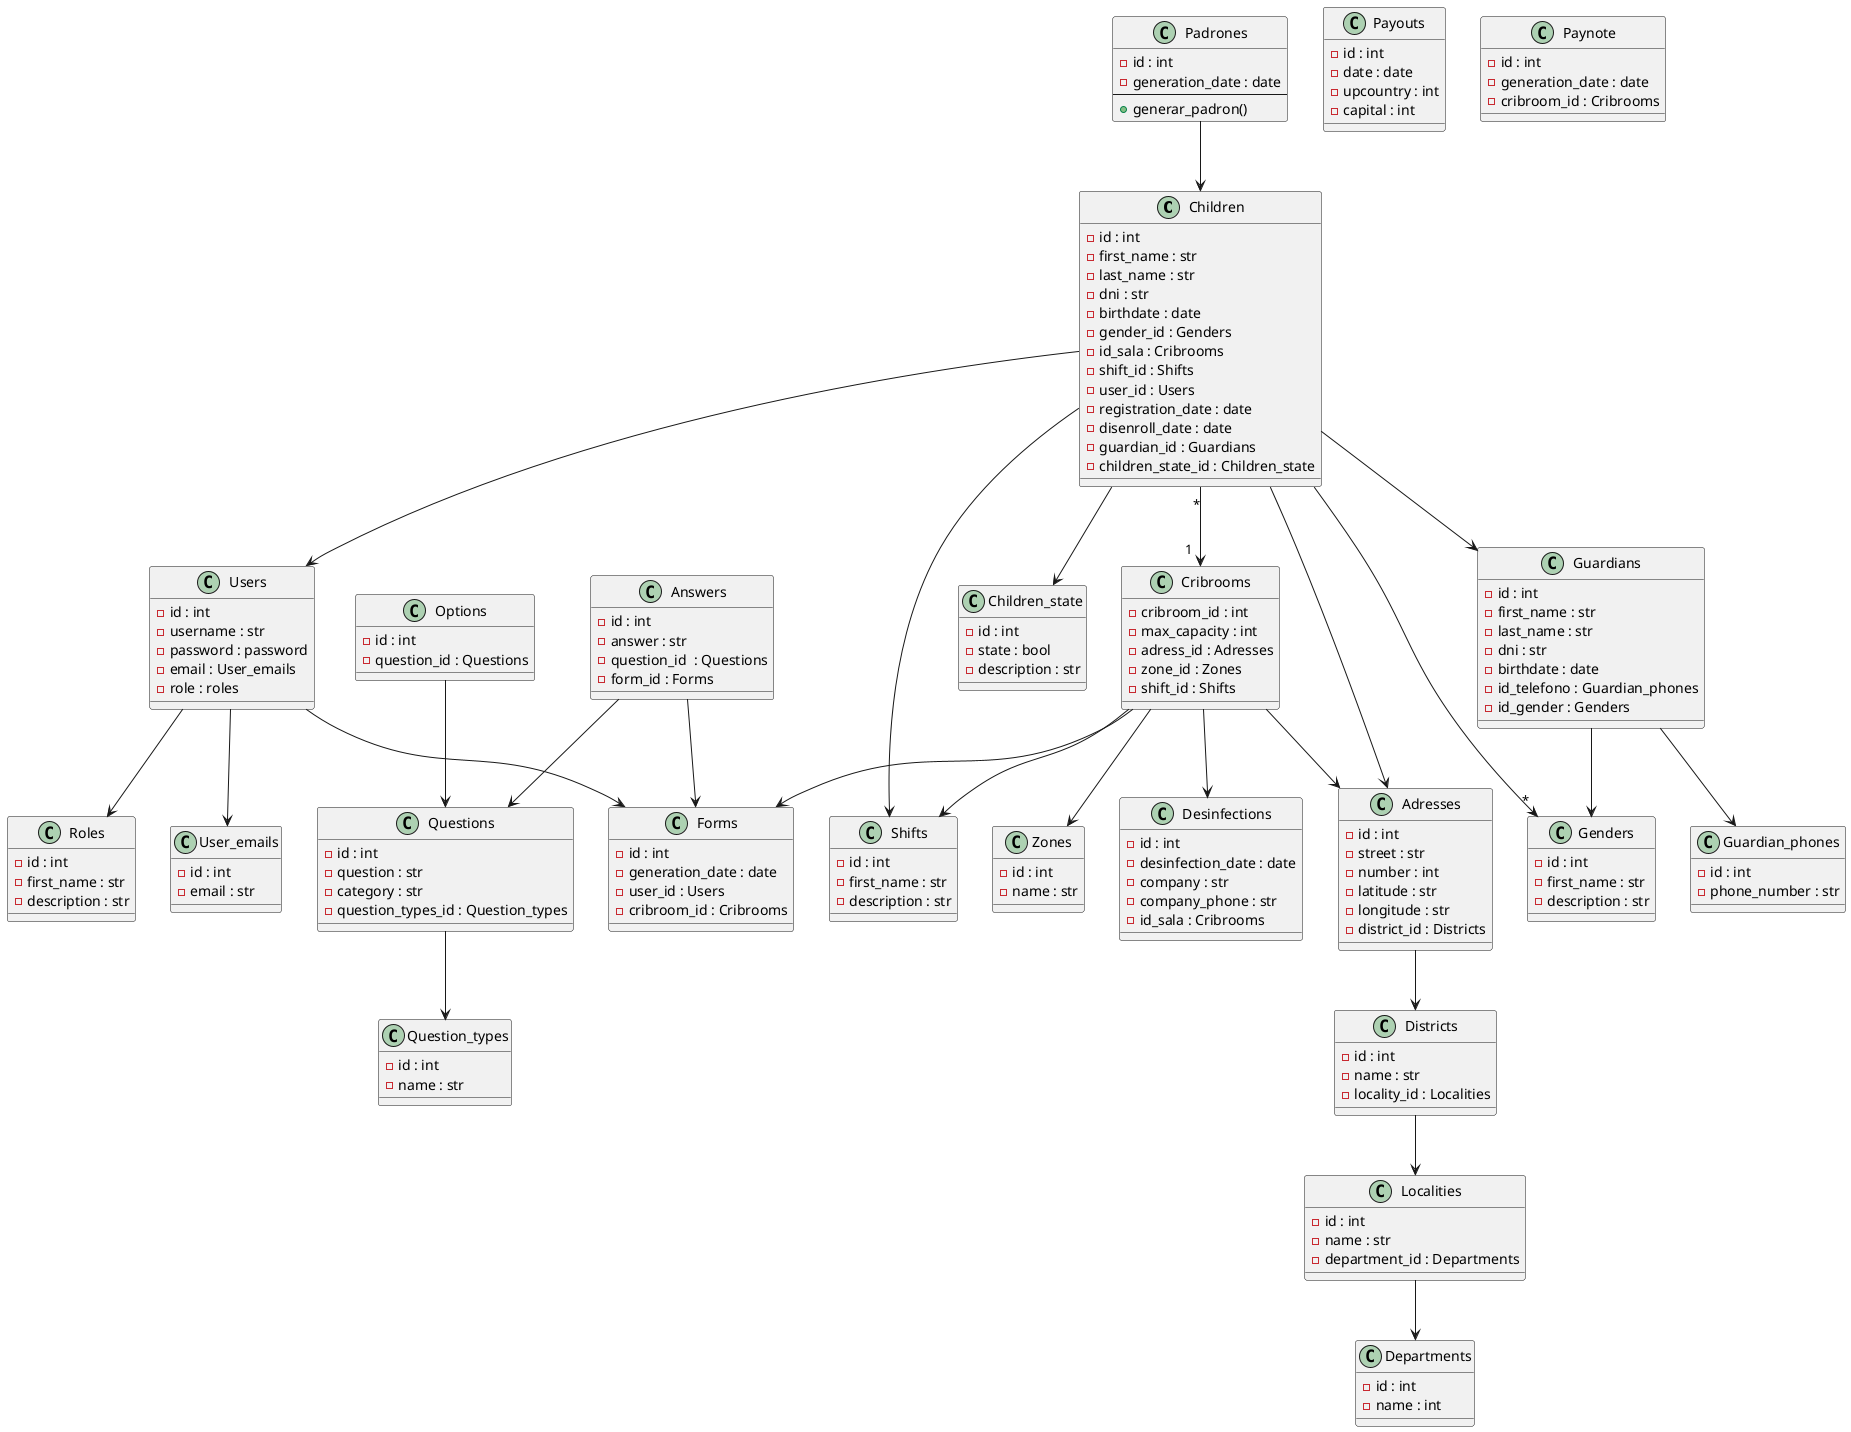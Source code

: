 @startuml Project_Diagram

class Children {
    -id : int
    -first_name : str
    -last_name : str
    -dni : str
    -birthdate : date
    -gender_id : Genders
    -id_sala : Cribrooms
    -shift_id : Shifts
    -user_id : Users
    -registration_date : date
    -disenroll_date : date
    -guardian_id : Guardians
    -children_state_id : Children_state
}

class Users {
    -id : int
    -username : str
    -password : password
    -email : User_emails
    -role : roles
}

class Cribrooms {
    -cribroom_id : int
    -max_capacity : int
    -adress_id : Adresses
    -zone_id : Zones
    -shift_id : Shifts
} 

class Zones {
    -id : int
    -name : str
}

class Guardians {
    -id : int
    -first_name : str
    -last_name : str
    -dni : str 
    -birthdate : date
    -id_telefono : Guardian_phones
    -id_gender : Genders
}

class Shifts {
    -id : int
    -first_name : str
    -description : str
}

class Genders {
    -id : int
    -first_name : str
    -description : str
}

class Roles {
    -id : int
    -first_name : str
    -description : str
}

class Guardian_phones {
    -id : int
    -phone_number : str
}

class User_emails {
    -id : int
    -email : str
}

class Desinfections {
    -id : int
    -desinfection_date : date
    -company : str
    -company_phone : str
    -id_sala : Cribrooms
}

class Adresses {
    -id : int
    -street : str
    -number : int
    -latitude : str
    -longitude : str
    -district_id : Districts
}

class Districts {
    -id : int
    -name : str
    -locality_id : Localities
}

class Localities {
    -id : int
    -name : str
    -department_id : Departments
}

class Departments {
    -id : int
    -name : int
}

class Padrones {
    -id : int
    -generation_date : date
    --
    +generar_padron()
}

class Questions {
    -id : int
    -question : str
    -category : str
    -question_types_id : Question_types
}

class Question_types {
    -id : int
    -name : str
}

class Options {
    -id : int
    -question_id : Questions
}

class Answers {
    -id : int
    -answer : str
    -question_id  : Questions
    -form_id : Forms
}

class Forms {
    -id : int
    -generation_date : date
    -user_id : Users
    -cribroom_id : Cribrooms
}

class Payouts {
    -id : int
    -date : date
    -upcountry : int
    -capital : int
}

class Paynote {
    -id : int
    -generation_date : date
    -cribroom_id : Cribrooms
}

class Children_state {
    -id : int
    -state : bool
    -description : str
}

Padrones --> Children
Children "*"-->"1  " Cribrooms
Children -->"*" Genders
Children --> Guardians
Children --> Shifts
Children --> Users
Children --> Adresses
Children --> Children_state
Guardians --> Guardian_phones
Users --> Roles
Users --> User_emails
Cribrooms --> Zones
Cribrooms --> Desinfections
Cribrooms --> Shifts
Cribrooms --> Adresses
Guardians --> Genders
Adresses --> Districts
Districts --> Localities
Localities --> Departments
Options --> Questions
Questions --> Question_types
Answers --> Questions
Answers --> Forms
Users --> Forms
Cribrooms --> Forms
@enduml